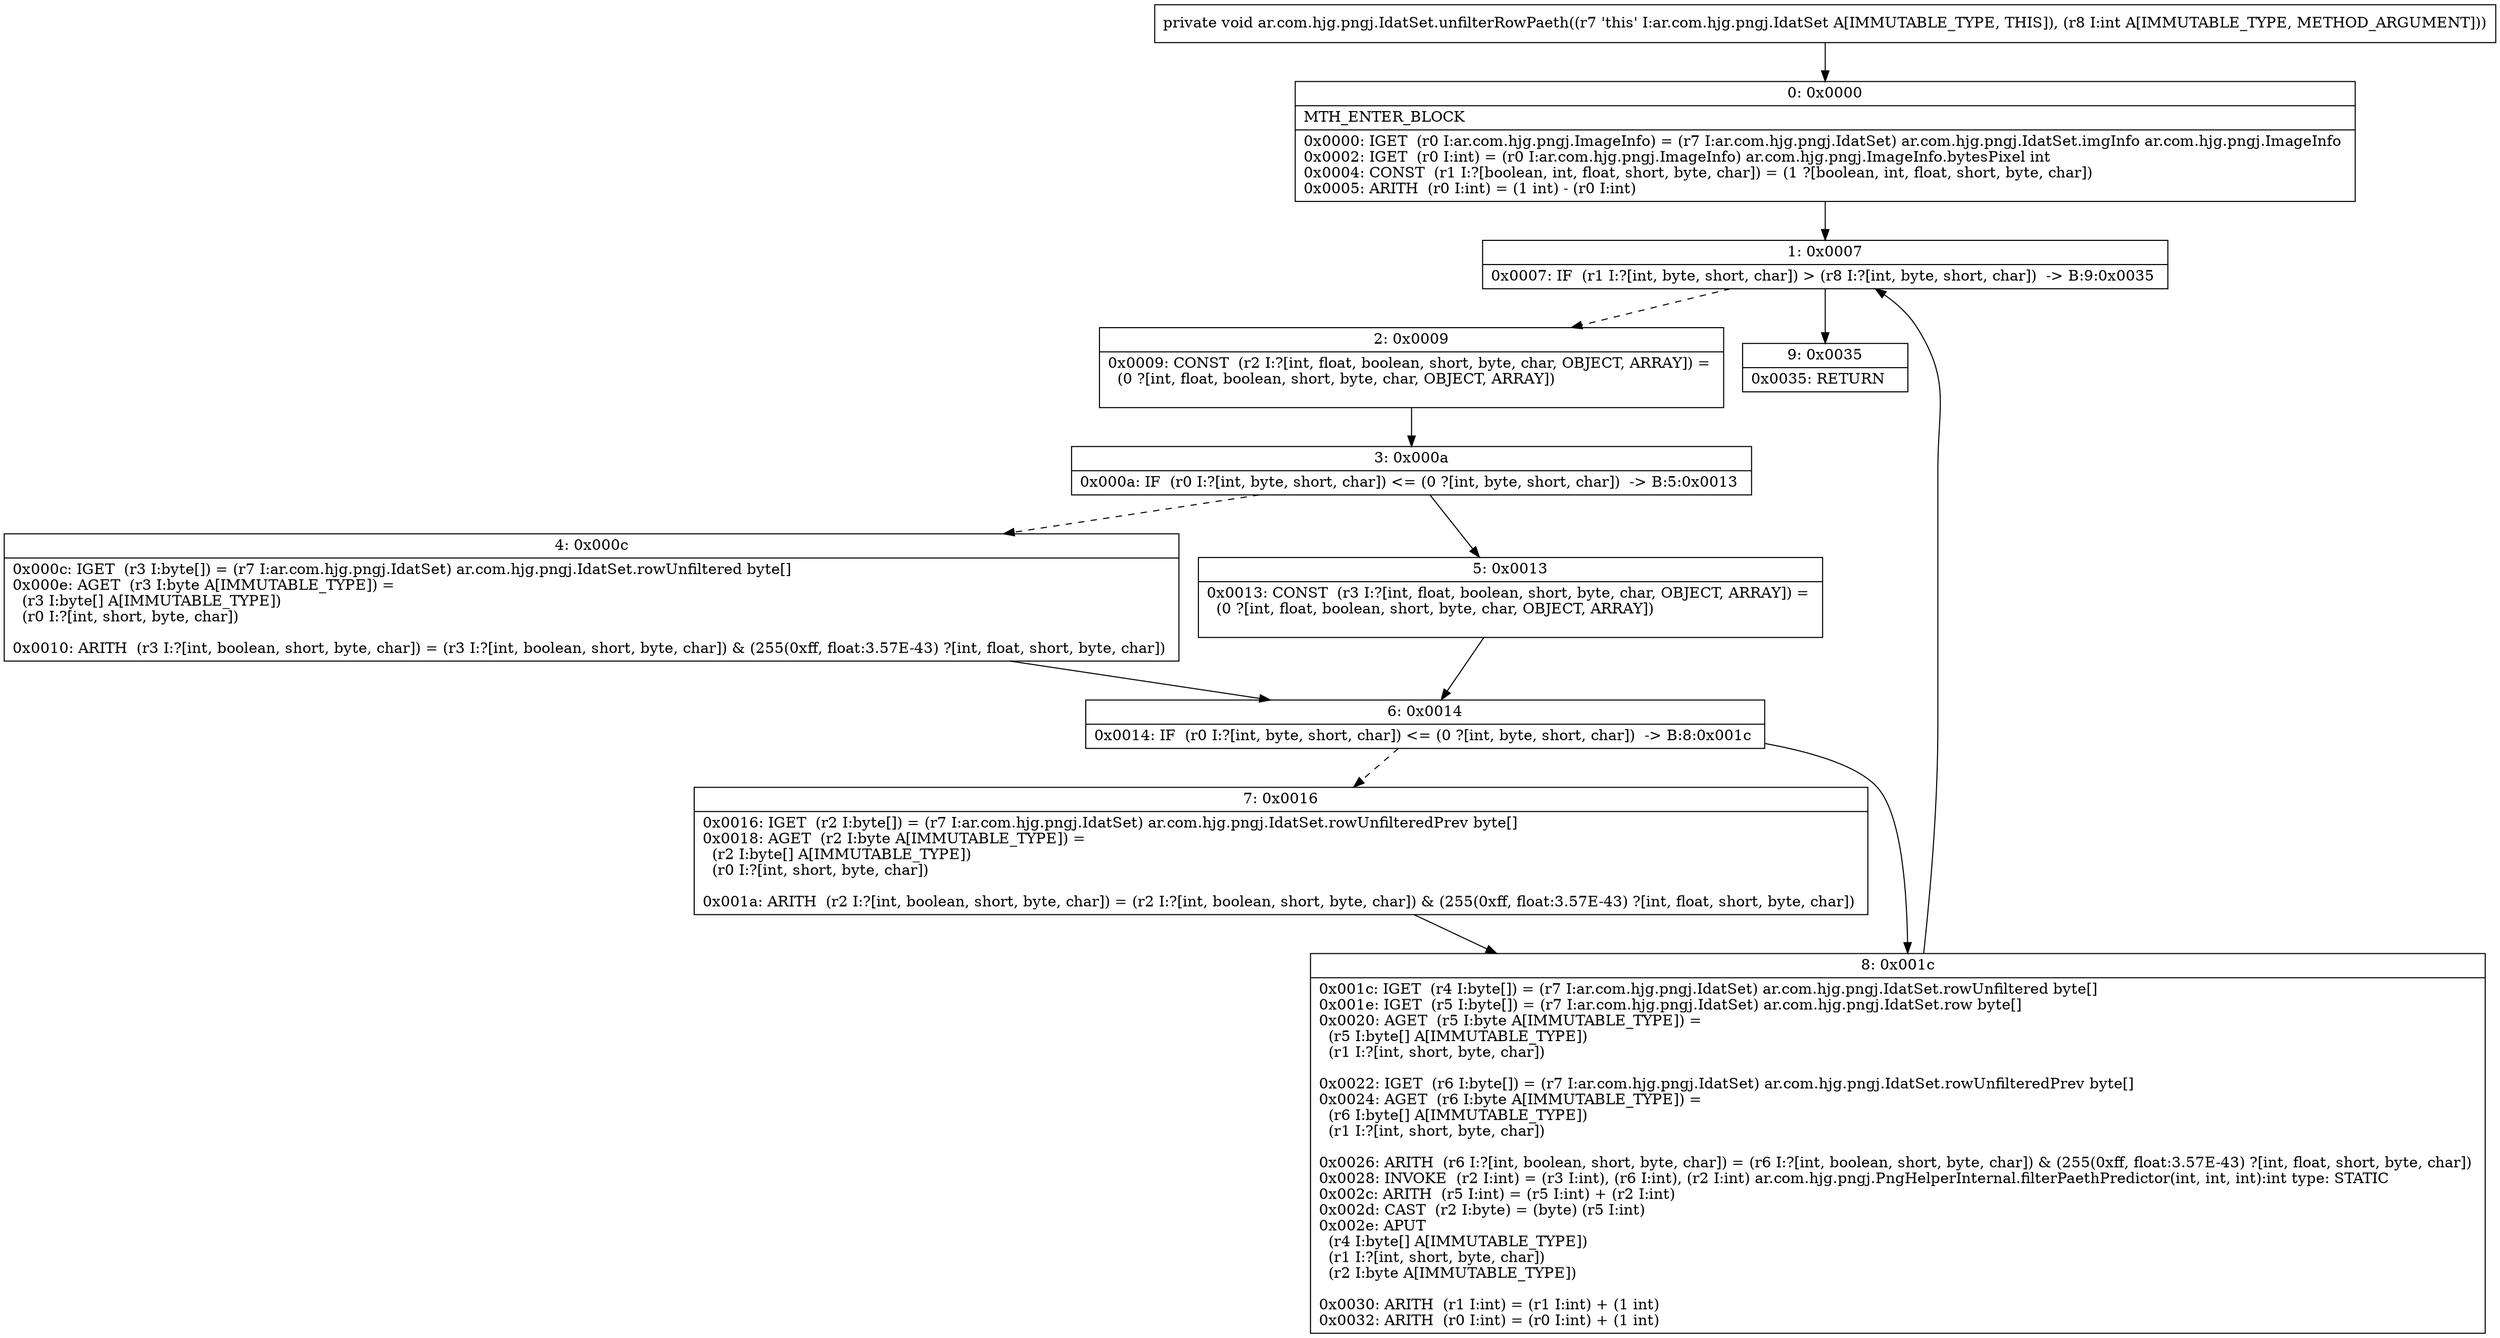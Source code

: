 digraph "CFG forar.com.hjg.pngj.IdatSet.unfilterRowPaeth(I)V" {
Node_0 [shape=record,label="{0\:\ 0x0000|MTH_ENTER_BLOCK\l|0x0000: IGET  (r0 I:ar.com.hjg.pngj.ImageInfo) = (r7 I:ar.com.hjg.pngj.IdatSet) ar.com.hjg.pngj.IdatSet.imgInfo ar.com.hjg.pngj.ImageInfo \l0x0002: IGET  (r0 I:int) = (r0 I:ar.com.hjg.pngj.ImageInfo) ar.com.hjg.pngj.ImageInfo.bytesPixel int \l0x0004: CONST  (r1 I:?[boolean, int, float, short, byte, char]) = (1 ?[boolean, int, float, short, byte, char]) \l0x0005: ARITH  (r0 I:int) = (1 int) \- (r0 I:int) \l}"];
Node_1 [shape=record,label="{1\:\ 0x0007|0x0007: IF  (r1 I:?[int, byte, short, char]) \> (r8 I:?[int, byte, short, char])  \-\> B:9:0x0035 \l}"];
Node_2 [shape=record,label="{2\:\ 0x0009|0x0009: CONST  (r2 I:?[int, float, boolean, short, byte, char, OBJECT, ARRAY]) = \l  (0 ?[int, float, boolean, short, byte, char, OBJECT, ARRAY])\l \l}"];
Node_3 [shape=record,label="{3\:\ 0x000a|0x000a: IF  (r0 I:?[int, byte, short, char]) \<= (0 ?[int, byte, short, char])  \-\> B:5:0x0013 \l}"];
Node_4 [shape=record,label="{4\:\ 0x000c|0x000c: IGET  (r3 I:byte[]) = (r7 I:ar.com.hjg.pngj.IdatSet) ar.com.hjg.pngj.IdatSet.rowUnfiltered byte[] \l0x000e: AGET  (r3 I:byte A[IMMUTABLE_TYPE]) = \l  (r3 I:byte[] A[IMMUTABLE_TYPE])\l  (r0 I:?[int, short, byte, char])\l \l0x0010: ARITH  (r3 I:?[int, boolean, short, byte, char]) = (r3 I:?[int, boolean, short, byte, char]) & (255(0xff, float:3.57E\-43) ?[int, float, short, byte, char]) \l}"];
Node_5 [shape=record,label="{5\:\ 0x0013|0x0013: CONST  (r3 I:?[int, float, boolean, short, byte, char, OBJECT, ARRAY]) = \l  (0 ?[int, float, boolean, short, byte, char, OBJECT, ARRAY])\l \l}"];
Node_6 [shape=record,label="{6\:\ 0x0014|0x0014: IF  (r0 I:?[int, byte, short, char]) \<= (0 ?[int, byte, short, char])  \-\> B:8:0x001c \l}"];
Node_7 [shape=record,label="{7\:\ 0x0016|0x0016: IGET  (r2 I:byte[]) = (r7 I:ar.com.hjg.pngj.IdatSet) ar.com.hjg.pngj.IdatSet.rowUnfilteredPrev byte[] \l0x0018: AGET  (r2 I:byte A[IMMUTABLE_TYPE]) = \l  (r2 I:byte[] A[IMMUTABLE_TYPE])\l  (r0 I:?[int, short, byte, char])\l \l0x001a: ARITH  (r2 I:?[int, boolean, short, byte, char]) = (r2 I:?[int, boolean, short, byte, char]) & (255(0xff, float:3.57E\-43) ?[int, float, short, byte, char]) \l}"];
Node_8 [shape=record,label="{8\:\ 0x001c|0x001c: IGET  (r4 I:byte[]) = (r7 I:ar.com.hjg.pngj.IdatSet) ar.com.hjg.pngj.IdatSet.rowUnfiltered byte[] \l0x001e: IGET  (r5 I:byte[]) = (r7 I:ar.com.hjg.pngj.IdatSet) ar.com.hjg.pngj.IdatSet.row byte[] \l0x0020: AGET  (r5 I:byte A[IMMUTABLE_TYPE]) = \l  (r5 I:byte[] A[IMMUTABLE_TYPE])\l  (r1 I:?[int, short, byte, char])\l \l0x0022: IGET  (r6 I:byte[]) = (r7 I:ar.com.hjg.pngj.IdatSet) ar.com.hjg.pngj.IdatSet.rowUnfilteredPrev byte[] \l0x0024: AGET  (r6 I:byte A[IMMUTABLE_TYPE]) = \l  (r6 I:byte[] A[IMMUTABLE_TYPE])\l  (r1 I:?[int, short, byte, char])\l \l0x0026: ARITH  (r6 I:?[int, boolean, short, byte, char]) = (r6 I:?[int, boolean, short, byte, char]) & (255(0xff, float:3.57E\-43) ?[int, float, short, byte, char]) \l0x0028: INVOKE  (r2 I:int) = (r3 I:int), (r6 I:int), (r2 I:int) ar.com.hjg.pngj.PngHelperInternal.filterPaethPredictor(int, int, int):int type: STATIC \l0x002c: ARITH  (r5 I:int) = (r5 I:int) + (r2 I:int) \l0x002d: CAST  (r2 I:byte) = (byte) (r5 I:int) \l0x002e: APUT  \l  (r4 I:byte[] A[IMMUTABLE_TYPE])\l  (r1 I:?[int, short, byte, char])\l  (r2 I:byte A[IMMUTABLE_TYPE])\l \l0x0030: ARITH  (r1 I:int) = (r1 I:int) + (1 int) \l0x0032: ARITH  (r0 I:int) = (r0 I:int) + (1 int) \l}"];
Node_9 [shape=record,label="{9\:\ 0x0035|0x0035: RETURN   \l}"];
MethodNode[shape=record,label="{private void ar.com.hjg.pngj.IdatSet.unfilterRowPaeth((r7 'this' I:ar.com.hjg.pngj.IdatSet A[IMMUTABLE_TYPE, THIS]), (r8 I:int A[IMMUTABLE_TYPE, METHOD_ARGUMENT])) }"];
MethodNode -> Node_0;
Node_0 -> Node_1;
Node_1 -> Node_2[style=dashed];
Node_1 -> Node_9;
Node_2 -> Node_3;
Node_3 -> Node_4[style=dashed];
Node_3 -> Node_5;
Node_4 -> Node_6;
Node_5 -> Node_6;
Node_6 -> Node_7[style=dashed];
Node_6 -> Node_8;
Node_7 -> Node_8;
Node_8 -> Node_1;
}

